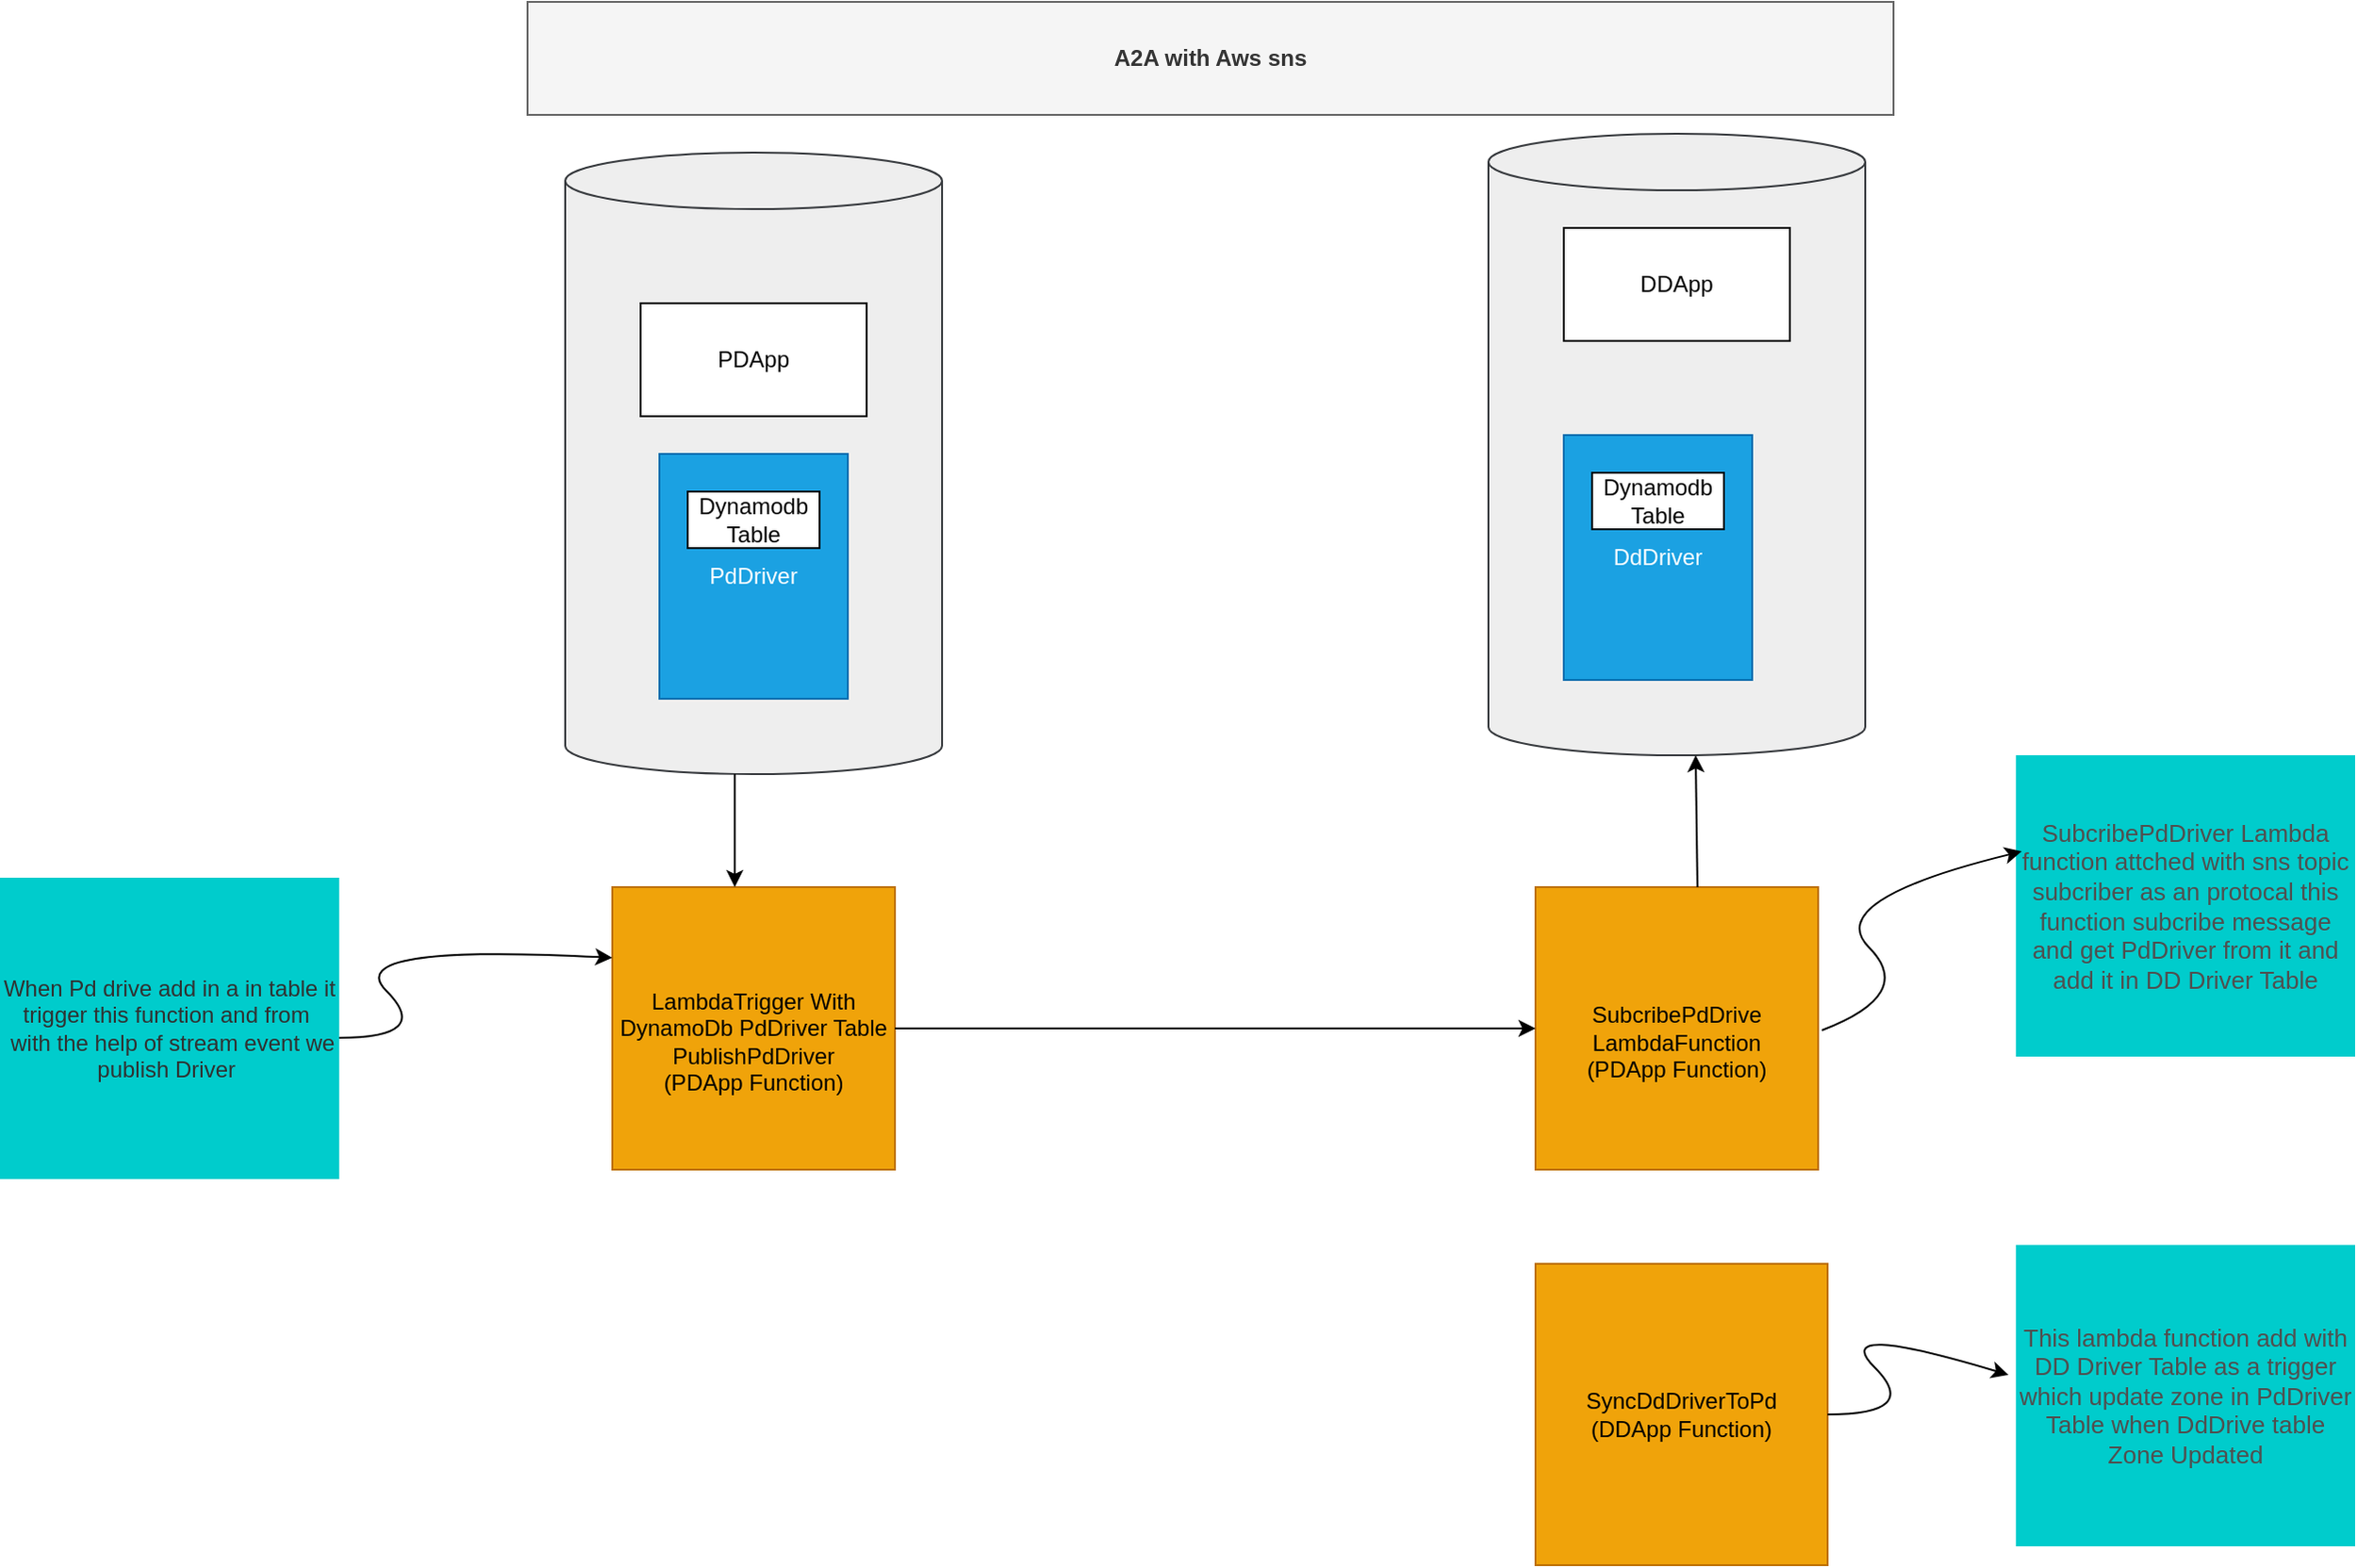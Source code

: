 <mxfile version="22.1.16" type="device">
  <diagram name="Page-1" id="2YpXlx_c9XGTu5oI2Lzf">
    <mxGraphModel dx="2537" dy="909" grid="1" gridSize="10" guides="1" tooltips="1" connect="1" arrows="1" fold="1" page="1" pageScale="1" pageWidth="850" pageHeight="1100" math="0" shadow="0">
      <root>
        <mxCell id="0" />
        <mxCell id="1" parent="0" />
        <mxCell id="JsiH1iGUgUjGQNMO4You-6" value="" style="shape=cylinder3;whiteSpace=wrap;html=1;boundedLbl=1;backgroundOutline=1;size=15;fillColor=#eeeeee;strokeColor=#36393d;" vertex="1" parent="1">
          <mxGeometry x="-320" y="90" width="200" height="330" as="geometry" />
        </mxCell>
        <mxCell id="JsiH1iGUgUjGQNMO4You-8" value="" style="shape=cylinder3;whiteSpace=wrap;html=1;boundedLbl=1;backgroundOutline=1;size=15;fillColor=#eeeeee;strokeColor=#36393d;" vertex="1" parent="1">
          <mxGeometry x="170" y="80" width="200" height="330" as="geometry" />
        </mxCell>
        <mxCell id="VnpWTOlfEBQUTf9JGCEi-2" value="PDApp" style="rounded=0;whiteSpace=wrap;html=1;" parent="1" vertex="1">
          <mxGeometry x="-280" y="170" width="120" height="60" as="geometry" />
        </mxCell>
        <mxCell id="VnpWTOlfEBQUTf9JGCEi-3" value="PdDriver" style="rounded=0;whiteSpace=wrap;html=1;fillColor=#1ba1e2;strokeColor=#006EAF;fontColor=#ffffff;" parent="1" vertex="1">
          <mxGeometry x="-270" y="250" width="100" height="130" as="geometry" />
        </mxCell>
        <mxCell id="VnpWTOlfEBQUTf9JGCEi-5" value="DDApp" style="rounded=0;whiteSpace=wrap;html=1;" parent="1" vertex="1">
          <mxGeometry x="210" y="130" width="120" height="60" as="geometry" />
        </mxCell>
        <mxCell id="VnpWTOlfEBQUTf9JGCEi-6" value="DdDriver" style="rounded=0;whiteSpace=wrap;html=1;fillColor=#1ba1e2;strokeColor=#006EAF;fontColor=#ffffff;" parent="1" vertex="1">
          <mxGeometry x="210" y="240" width="100" height="130" as="geometry" />
        </mxCell>
        <mxCell id="VnpWTOlfEBQUTf9JGCEi-7" value="Dynamodb Table&lt;br&gt;" style="rounded=0;whiteSpace=wrap;html=1;" parent="1" vertex="1">
          <mxGeometry x="-255" y="270" width="70" height="30" as="geometry" />
        </mxCell>
        <mxCell id="VnpWTOlfEBQUTf9JGCEi-8" value="Dynamodb Table" style="rounded=0;whiteSpace=wrap;html=1;" parent="1" vertex="1">
          <mxGeometry x="225" y="260" width="70" height="30" as="geometry" />
        </mxCell>
        <mxCell id="NjwPP75FpcqSopIPJG5D-1" value="&lt;br&gt;LambdaTrigger With DynamoDb PdDriver Table&lt;br&gt;PublishPdDriver&lt;br&gt;(PDApp Function)&lt;br&gt;" style="whiteSpace=wrap;html=1;aspect=fixed;fillColor=#f0a30a;strokeColor=#BD7000;fontColor=#000000;" parent="1" vertex="1">
          <mxGeometry x="-295" y="480" width="150" height="150" as="geometry" />
        </mxCell>
        <mxCell id="NjwPP75FpcqSopIPJG5D-2" value="&lt;br&gt;SubcribePdDrive&lt;br&gt;LambdaFunction&lt;br&gt;(PDApp Function)" style="whiteSpace=wrap;html=1;aspect=fixed;fillColor=#f0a30a;strokeColor=#BD7000;fontColor=#000000;" parent="1" vertex="1">
          <mxGeometry x="195" y="480" width="150" height="150" as="geometry" />
        </mxCell>
        <mxCell id="vddSsn2rnT433rTBKMC1-1" value="&lt;b&gt;A2A with Aws sns&lt;/b&gt;" style="rounded=0;whiteSpace=wrap;html=1;fillColor=#f5f5f5;strokeColor=#666666;fontColor=#333333;" parent="1" vertex="1">
          <mxGeometry x="-340" y="10" width="725" height="60" as="geometry" />
        </mxCell>
        <mxCell id="vddSsn2rnT433rTBKMC1-3" value="" style="endArrow=classic;html=1;rounded=0;exitX=0.5;exitY=1;exitDx=0;exitDy=0;" parent="1" edge="1">
          <mxGeometry width="50" height="50" relative="1" as="geometry">
            <mxPoint x="-230" y="420" as="sourcePoint" />
            <mxPoint x="-230" y="480" as="targetPoint" />
          </mxGeometry>
        </mxCell>
        <mxCell id="vddSsn2rnT433rTBKMC1-8" value="&lt;font color=&quot;#303030&quot;&gt;When Pd drive add in a in table it trigger this function and from&amp;nbsp; &amp;nbsp;with the help of stream event we publish Driver&amp;nbsp;&lt;/font&gt;" style="rounded=0;whiteSpace=wrap;html=1;fillColor=#00CCCC;strokeColor=none;" parent="1" vertex="1">
          <mxGeometry x="-620" y="475" width="180" height="160" as="geometry" />
        </mxCell>
        <mxCell id="vddSsn2rnT433rTBKMC1-9" value="&lt;font style=&quot;font-size: 13px;&quot; color=&quot;#504e4e&quot;&gt;SubcribePdDriver Lambda function attched with sns topic subcriber as an protocal this function subcribe message and get PdDriver from it and add it in DD Driver Table&lt;/font&gt;" style="rounded=0;whiteSpace=wrap;html=1;fillColor=#00CCCC;strokeColor=none;shadow=0;" parent="1" vertex="1">
          <mxGeometry x="450" y="410" width="180" height="160" as="geometry" />
        </mxCell>
        <mxCell id="vddSsn2rnT433rTBKMC1-22" value="" style="endArrow=classic;html=1;rounded=0;exitX=1;exitY=0.5;exitDx=0;exitDy=0;entryX=0;entryY=0.5;entryDx=0;entryDy=0;" parent="1" source="NjwPP75FpcqSopIPJG5D-1" target="NjwPP75FpcqSopIPJG5D-2" edge="1">
          <mxGeometry width="50" height="50" relative="1" as="geometry">
            <mxPoint x="70" y="620" as="sourcePoint" />
            <mxPoint x="120" y="570" as="targetPoint" />
          </mxGeometry>
        </mxCell>
        <mxCell id="JsiH1iGUgUjGQNMO4You-1" value="" style="curved=1;endArrow=classic;html=1;rounded=0;entryX=0.017;entryY=0.319;entryDx=0;entryDy=0;entryPerimeter=0;" edge="1" parent="1" target="vddSsn2rnT433rTBKMC1-9">
          <mxGeometry width="50" height="50" relative="1" as="geometry">
            <mxPoint x="347" y="556" as="sourcePoint" />
            <mxPoint x="417" y="450" as="targetPoint" />
            <Array as="points">
              <mxPoint x="397" y="537" />
              <mxPoint x="347" y="487" />
            </Array>
          </mxGeometry>
        </mxCell>
        <mxCell id="JsiH1iGUgUjGQNMO4You-3" value="SyncDdDriverToPd&lt;br&gt;(DDApp Function)" style="rounded=0;whiteSpace=wrap;html=1;fillColor=#f0a30a;strokeColor=#BD7000;fontColor=#000000;" vertex="1" parent="1">
          <mxGeometry x="195" y="680" width="155" height="160" as="geometry" />
        </mxCell>
        <mxCell id="JsiH1iGUgUjGQNMO4You-4" value="&lt;font color=&quot;#504e4e&quot;&gt;&lt;span style=&quot;font-size: 13px;&quot;&gt;This lambda function add with DD Driver Table as a trigger which update zone in PdDriver Table when DdDrive table Zone Updated&lt;/span&gt;&lt;/font&gt;" style="rounded=0;whiteSpace=wrap;html=1;fillColor=#00CCCC;strokeColor=none;" vertex="1" parent="1">
          <mxGeometry x="450" y="670" width="180" height="160" as="geometry" />
        </mxCell>
        <mxCell id="JsiH1iGUgUjGQNMO4You-10" value="" style="curved=1;endArrow=classic;html=1;rounded=0;entryX=0;entryY=0.25;entryDx=0;entryDy=0;" edge="1" parent="1" target="NjwPP75FpcqSopIPJG5D-1">
          <mxGeometry width="50" height="50" relative="1" as="geometry">
            <mxPoint x="-440" y="560" as="sourcePoint" />
            <mxPoint x="-390" y="510" as="targetPoint" />
            <Array as="points">
              <mxPoint x="-390" y="560" />
              <mxPoint x="-440" y="510" />
            </Array>
          </mxGeometry>
        </mxCell>
        <mxCell id="JsiH1iGUgUjGQNMO4You-11" value="" style="endArrow=classic;html=1;rounded=0;exitX=0.573;exitY=0;exitDx=0;exitDy=0;exitPerimeter=0;" edge="1" parent="1" source="NjwPP75FpcqSopIPJG5D-2">
          <mxGeometry width="50" height="50" relative="1" as="geometry">
            <mxPoint x="280" y="470" as="sourcePoint" />
            <mxPoint x="280" y="410" as="targetPoint" />
          </mxGeometry>
        </mxCell>
        <mxCell id="JsiH1iGUgUjGQNMO4You-12" value="" style="curved=1;endArrow=classic;html=1;rounded=0;entryX=-0.022;entryY=0.431;entryDx=0;entryDy=0;entryPerimeter=0;" edge="1" parent="1" target="JsiH1iGUgUjGQNMO4You-4">
          <mxGeometry width="50" height="50" relative="1" as="geometry">
            <mxPoint x="350" y="760" as="sourcePoint" />
            <mxPoint x="400" y="710" as="targetPoint" />
            <Array as="points">
              <mxPoint x="400" y="760" />
              <mxPoint x="350" y="710" />
            </Array>
          </mxGeometry>
        </mxCell>
      </root>
    </mxGraphModel>
  </diagram>
</mxfile>
